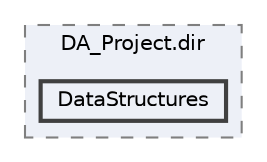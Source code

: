 digraph "SourceCode/build/CMakeFiles/DA_Project.dir/DataStructures"
{
 // LATEX_PDF_SIZE
  bgcolor="transparent";
  edge [fontname=Helvetica,fontsize=10,labelfontname=Helvetica,labelfontsize=10];
  node [fontname=Helvetica,fontsize=10,shape=box,height=0.2,width=0.4];
  compound=true
  subgraph clusterdir_5c097d287c9e4f49955bb4aeaab1b920 {
    graph [ bgcolor="#edf0f7", pencolor="grey50", label="DA_Project.dir", fontname=Helvetica,fontsize=10 style="filled,dashed", URL="dir_5c097d287c9e4f49955bb4aeaab1b920.html",tooltip=""]
  dir_1b82834da8b9a42eca49b8e1997b35e6 [label="DataStructures", fillcolor="#edf0f7", color="grey25", style="filled,bold", URL="dir_1b82834da8b9a42eca49b8e1997b35e6.html",tooltip=""];
  }
}

